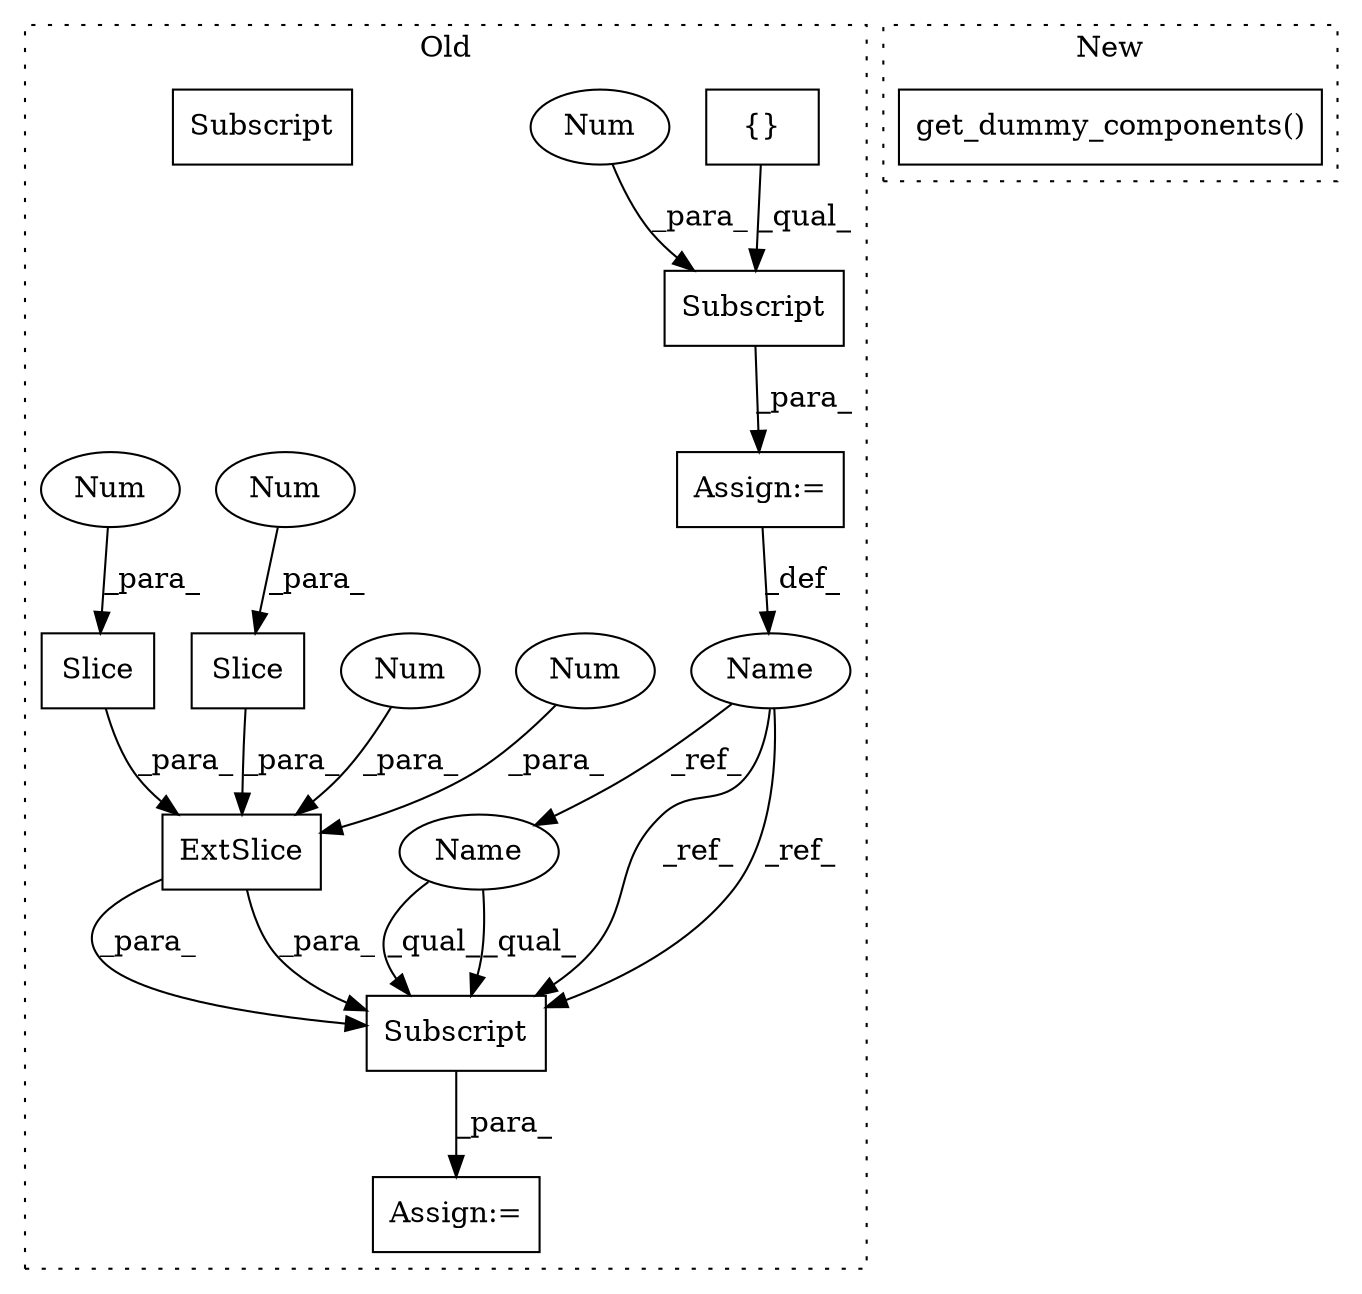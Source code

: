 digraph G {
subgraph cluster0 {
1 [label="{}" a="59" s="5174,5181" l="1,0" shape="box"];
3 [label="Subscript" a="63" s="5152,0" l="205,0" shape="box"];
4 [label="Num" a="76" s="5355" l="1" shape="ellipse"];
5 [label="Assign:=" a="68" s="5434" l="3" shape="box"];
6 [label="Name" a="87" s="5133" l="16" shape="ellipse"];
7 [label="Subscript" a="63" s="5437,0" l="33,0" shape="box"];
8 [label="ExtSlice" a="85" s="5437" l="16" shape="box"];
9 [label="Slice" a="80" s="5457" l="2" shape="box"];
10 [label="Num" a="76" s="5454" l="1" shape="ellipse"];
11 [label="Slice" a="80" s="5462" l="2" shape="box"];
12 [label="Num" a="76" s="5467" l="2" shape="ellipse"];
13 [label="Num" a="76" s="5457" l="2" shape="ellipse"];
14 [label="Num" a="76" s="5462" l="2" shape="ellipse"];
15 [label="Assign:=" a="68" s="5149" l="3" shape="box"];
16 [label="Name" a="87" s="5437" l="16" shape="ellipse"];
17 [label="Subscript" a="63" s="5437,0" l="33,0" shape="box"];
label = "Old";
style="dotted";
}
subgraph cluster1 {
2 [label="get_dummy_components()" a="75" s="4336" l="27" shape="box"];
label = "New";
style="dotted";
}
1 -> 3 [label="_qual_"];
3 -> 15 [label="_para_"];
4 -> 3 [label="_para_"];
6 -> 17 [label="_ref_"];
6 -> 16 [label="_ref_"];
6 -> 17 [label="_ref_"];
8 -> 17 [label="_para_"];
8 -> 17 [label="_para_"];
9 -> 8 [label="_para_"];
10 -> 8 [label="_para_"];
11 -> 8 [label="_para_"];
12 -> 8 [label="_para_"];
13 -> 9 [label="_para_"];
14 -> 11 [label="_para_"];
15 -> 6 [label="_def_"];
16 -> 17 [label="_qual_"];
16 -> 17 [label="_qual_"];
17 -> 5 [label="_para_"];
}